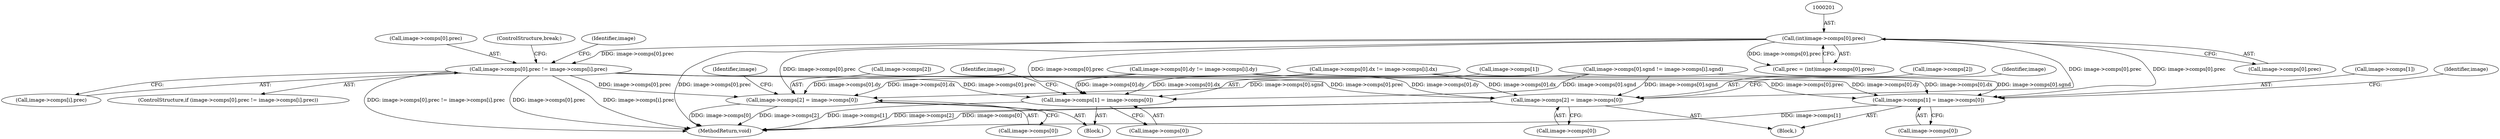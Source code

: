 digraph "0_openjpeg_2e5ab1d9987831c981ff05862e8ccf1381ed58ea@pointer" {
"1000276" [label="(Call,image->comps[0].prec != image->comps[i].prec)"];
"1000200" [label="(Call,(int)image->comps[0].prec)"];
"1001097" [label="(Call,image->comps[1] = image->comps[0])"];
"1001108" [label="(Call,image->comps[2] = image->comps[0])"];
"1001383" [label="(Call,image->comps[1] = image->comps[0])"];
"1001394" [label="(Call,image->comps[2] = image->comps[0])"];
"1001397" [label="(Identifier,image)"];
"1001384" [label="(Call,image->comps[1])"];
"1000275" [label="(ControlStructure,if (image->comps[0].prec != image->comps[i].prec))"];
"1000294" [label="(Call,image->comps[0].sgnd != image->comps[i].sgnd)"];
"1001097" [label="(Call,image->comps[1] = image->comps[0])"];
"1000298" [label="(Identifier,image)"];
"1001383" [label="(Call,image->comps[1] = image->comps[0])"];
"1000277" [label="(Call,image->comps[0].prec)"];
"1000202" [label="(Call,image->comps[0].prec)"];
"1001395" [label="(Call,image->comps[2])"];
"1000200" [label="(Call,(int)image->comps[0].prec)"];
"1000284" [label="(Call,image->comps[i].prec)"];
"1001098" [label="(Call,image->comps[1])"];
"1000240" [label="(Call,image->comps[0].dx != image->comps[i].dx)"];
"1001123" [label="(Identifier,image)"];
"1001261" [label="(Block,)"];
"1001109" [label="(Call,image->comps[2])"];
"1001400" [label="(Call,image->comps[0])"];
"1001394" [label="(Call,image->comps[2] = image->comps[0])"];
"1000276" [label="(Call,image->comps[0].prec != image->comps[i].prec)"];
"1001114" [label="(Call,image->comps[0])"];
"1001560" [label="(MethodReturn,void)"];
"1000258" [label="(Call,image->comps[0].dy != image->comps[i].dy)"];
"1000292" [label="(ControlStructure,break;)"];
"1000198" [label="(Call,prec = (int)image->comps[0].prec)"];
"1001108" [label="(Call,image->comps[2] = image->comps[0])"];
"1001389" [label="(Call,image->comps[0])"];
"1000975" [label="(Block,)"];
"1001103" [label="(Call,image->comps[0])"];
"1001111" [label="(Identifier,image)"];
"1001409" [label="(Identifier,image)"];
"1000276" -> "1000275"  [label="AST: "];
"1000276" -> "1000284"  [label="CFG: "];
"1000277" -> "1000276"  [label="AST: "];
"1000284" -> "1000276"  [label="AST: "];
"1000292" -> "1000276"  [label="CFG: "];
"1000298" -> "1000276"  [label="CFG: "];
"1000276" -> "1001560"  [label="DDG: image->comps[i].prec"];
"1000276" -> "1001560"  [label="DDG: image->comps[0].prec != image->comps[i].prec"];
"1000276" -> "1001560"  [label="DDG: image->comps[0].prec"];
"1000200" -> "1000276"  [label="DDG: image->comps[0].prec"];
"1000276" -> "1001097"  [label="DDG: image->comps[0].prec"];
"1000276" -> "1001108"  [label="DDG: image->comps[0].prec"];
"1000276" -> "1001383"  [label="DDG: image->comps[0].prec"];
"1000276" -> "1001394"  [label="DDG: image->comps[0].prec"];
"1000200" -> "1000198"  [label="AST: "];
"1000200" -> "1000202"  [label="CFG: "];
"1000201" -> "1000200"  [label="AST: "];
"1000202" -> "1000200"  [label="AST: "];
"1000198" -> "1000200"  [label="CFG: "];
"1000200" -> "1001560"  [label="DDG: image->comps[0].prec"];
"1000200" -> "1000198"  [label="DDG: image->comps[0].prec"];
"1000200" -> "1001097"  [label="DDG: image->comps[0].prec"];
"1000200" -> "1001108"  [label="DDG: image->comps[0].prec"];
"1000200" -> "1001383"  [label="DDG: image->comps[0].prec"];
"1000200" -> "1001394"  [label="DDG: image->comps[0].prec"];
"1001097" -> "1000975"  [label="AST: "];
"1001097" -> "1001103"  [label="CFG: "];
"1001098" -> "1001097"  [label="AST: "];
"1001103" -> "1001097"  [label="AST: "];
"1001111" -> "1001097"  [label="CFG: "];
"1001097" -> "1001560"  [label="DDG: image->comps[1]"];
"1000294" -> "1001097"  [label="DDG: image->comps[0].sgnd"];
"1000240" -> "1001097"  [label="DDG: image->comps[0].dx"];
"1000258" -> "1001097"  [label="DDG: image->comps[0].dy"];
"1001108" -> "1000975"  [label="AST: "];
"1001108" -> "1001114"  [label="CFG: "];
"1001109" -> "1001108"  [label="AST: "];
"1001114" -> "1001108"  [label="AST: "];
"1001123" -> "1001108"  [label="CFG: "];
"1001108" -> "1001560"  [label="DDG: image->comps[0]"];
"1001108" -> "1001560"  [label="DDG: image->comps[2]"];
"1000294" -> "1001108"  [label="DDG: image->comps[0].sgnd"];
"1000240" -> "1001108"  [label="DDG: image->comps[0].dx"];
"1000258" -> "1001108"  [label="DDG: image->comps[0].dy"];
"1001383" -> "1001261"  [label="AST: "];
"1001383" -> "1001389"  [label="CFG: "];
"1001384" -> "1001383"  [label="AST: "];
"1001389" -> "1001383"  [label="AST: "];
"1001397" -> "1001383"  [label="CFG: "];
"1001383" -> "1001560"  [label="DDG: image->comps[1]"];
"1000294" -> "1001383"  [label="DDG: image->comps[0].sgnd"];
"1000240" -> "1001383"  [label="DDG: image->comps[0].dx"];
"1000258" -> "1001383"  [label="DDG: image->comps[0].dy"];
"1001394" -> "1001261"  [label="AST: "];
"1001394" -> "1001400"  [label="CFG: "];
"1001395" -> "1001394"  [label="AST: "];
"1001400" -> "1001394"  [label="AST: "];
"1001409" -> "1001394"  [label="CFG: "];
"1001394" -> "1001560"  [label="DDG: image->comps[0]"];
"1001394" -> "1001560"  [label="DDG: image->comps[2]"];
"1000294" -> "1001394"  [label="DDG: image->comps[0].sgnd"];
"1000240" -> "1001394"  [label="DDG: image->comps[0].dx"];
"1000258" -> "1001394"  [label="DDG: image->comps[0].dy"];
}

